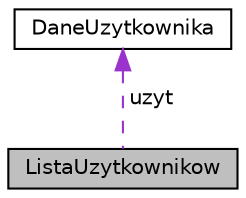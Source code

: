 digraph G
{
  edge [fontname="Helvetica",fontsize="10",labelfontname="Helvetica",labelfontsize="10"];
  node [fontname="Helvetica",fontsize="10",shape=record];
  Node1 [label="ListaUzytkownikow",height=0.2,width=0.4,color="black", fillcolor="grey75", style="filled" fontcolor="black"];
  Node2 -> Node1 [dir="back",color="darkorchid3",fontsize="10",style="dashed",label=" uzyt" ,fontname="Helvetica"];
  Node2 [label="DaneUzytkownika",height=0.2,width=0.4,color="black", fillcolor="white", style="filled",URL="$class_dane_uzytkownika.html",tooltip="Definicja klasy DaneUzytkownika."];
}
